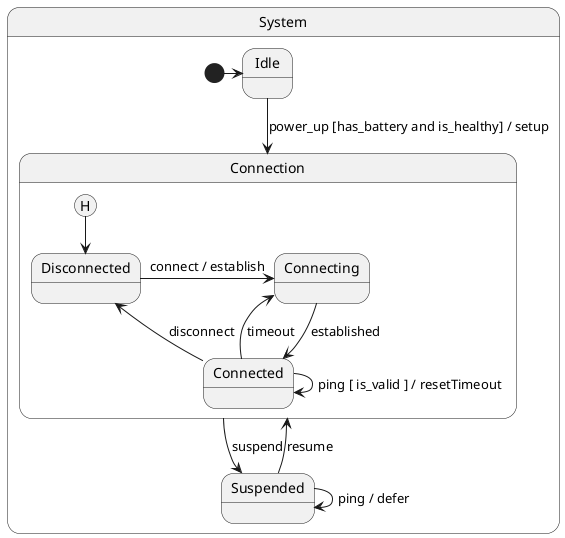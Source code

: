 @startuml

State System {
  state Connection {
    [H] --> Disconnected
    Disconnected -> Connecting: connect / establish
    Connecting --> Connected: established
    Connected --> Connected: ping [ is_valid ] / resetTimeout
    Connected --> Connecting: timeout
    Connected --> Disconnected: disconnect
  }

  [*] -> Idle
  Idle --> Connection: power_up [has_battery and is_healthy] / setup
  Connection --> Suspended: suspend
  Suspended --> Connection: resume
  Suspended --> Suspended: ping / defer

}

@enduml
